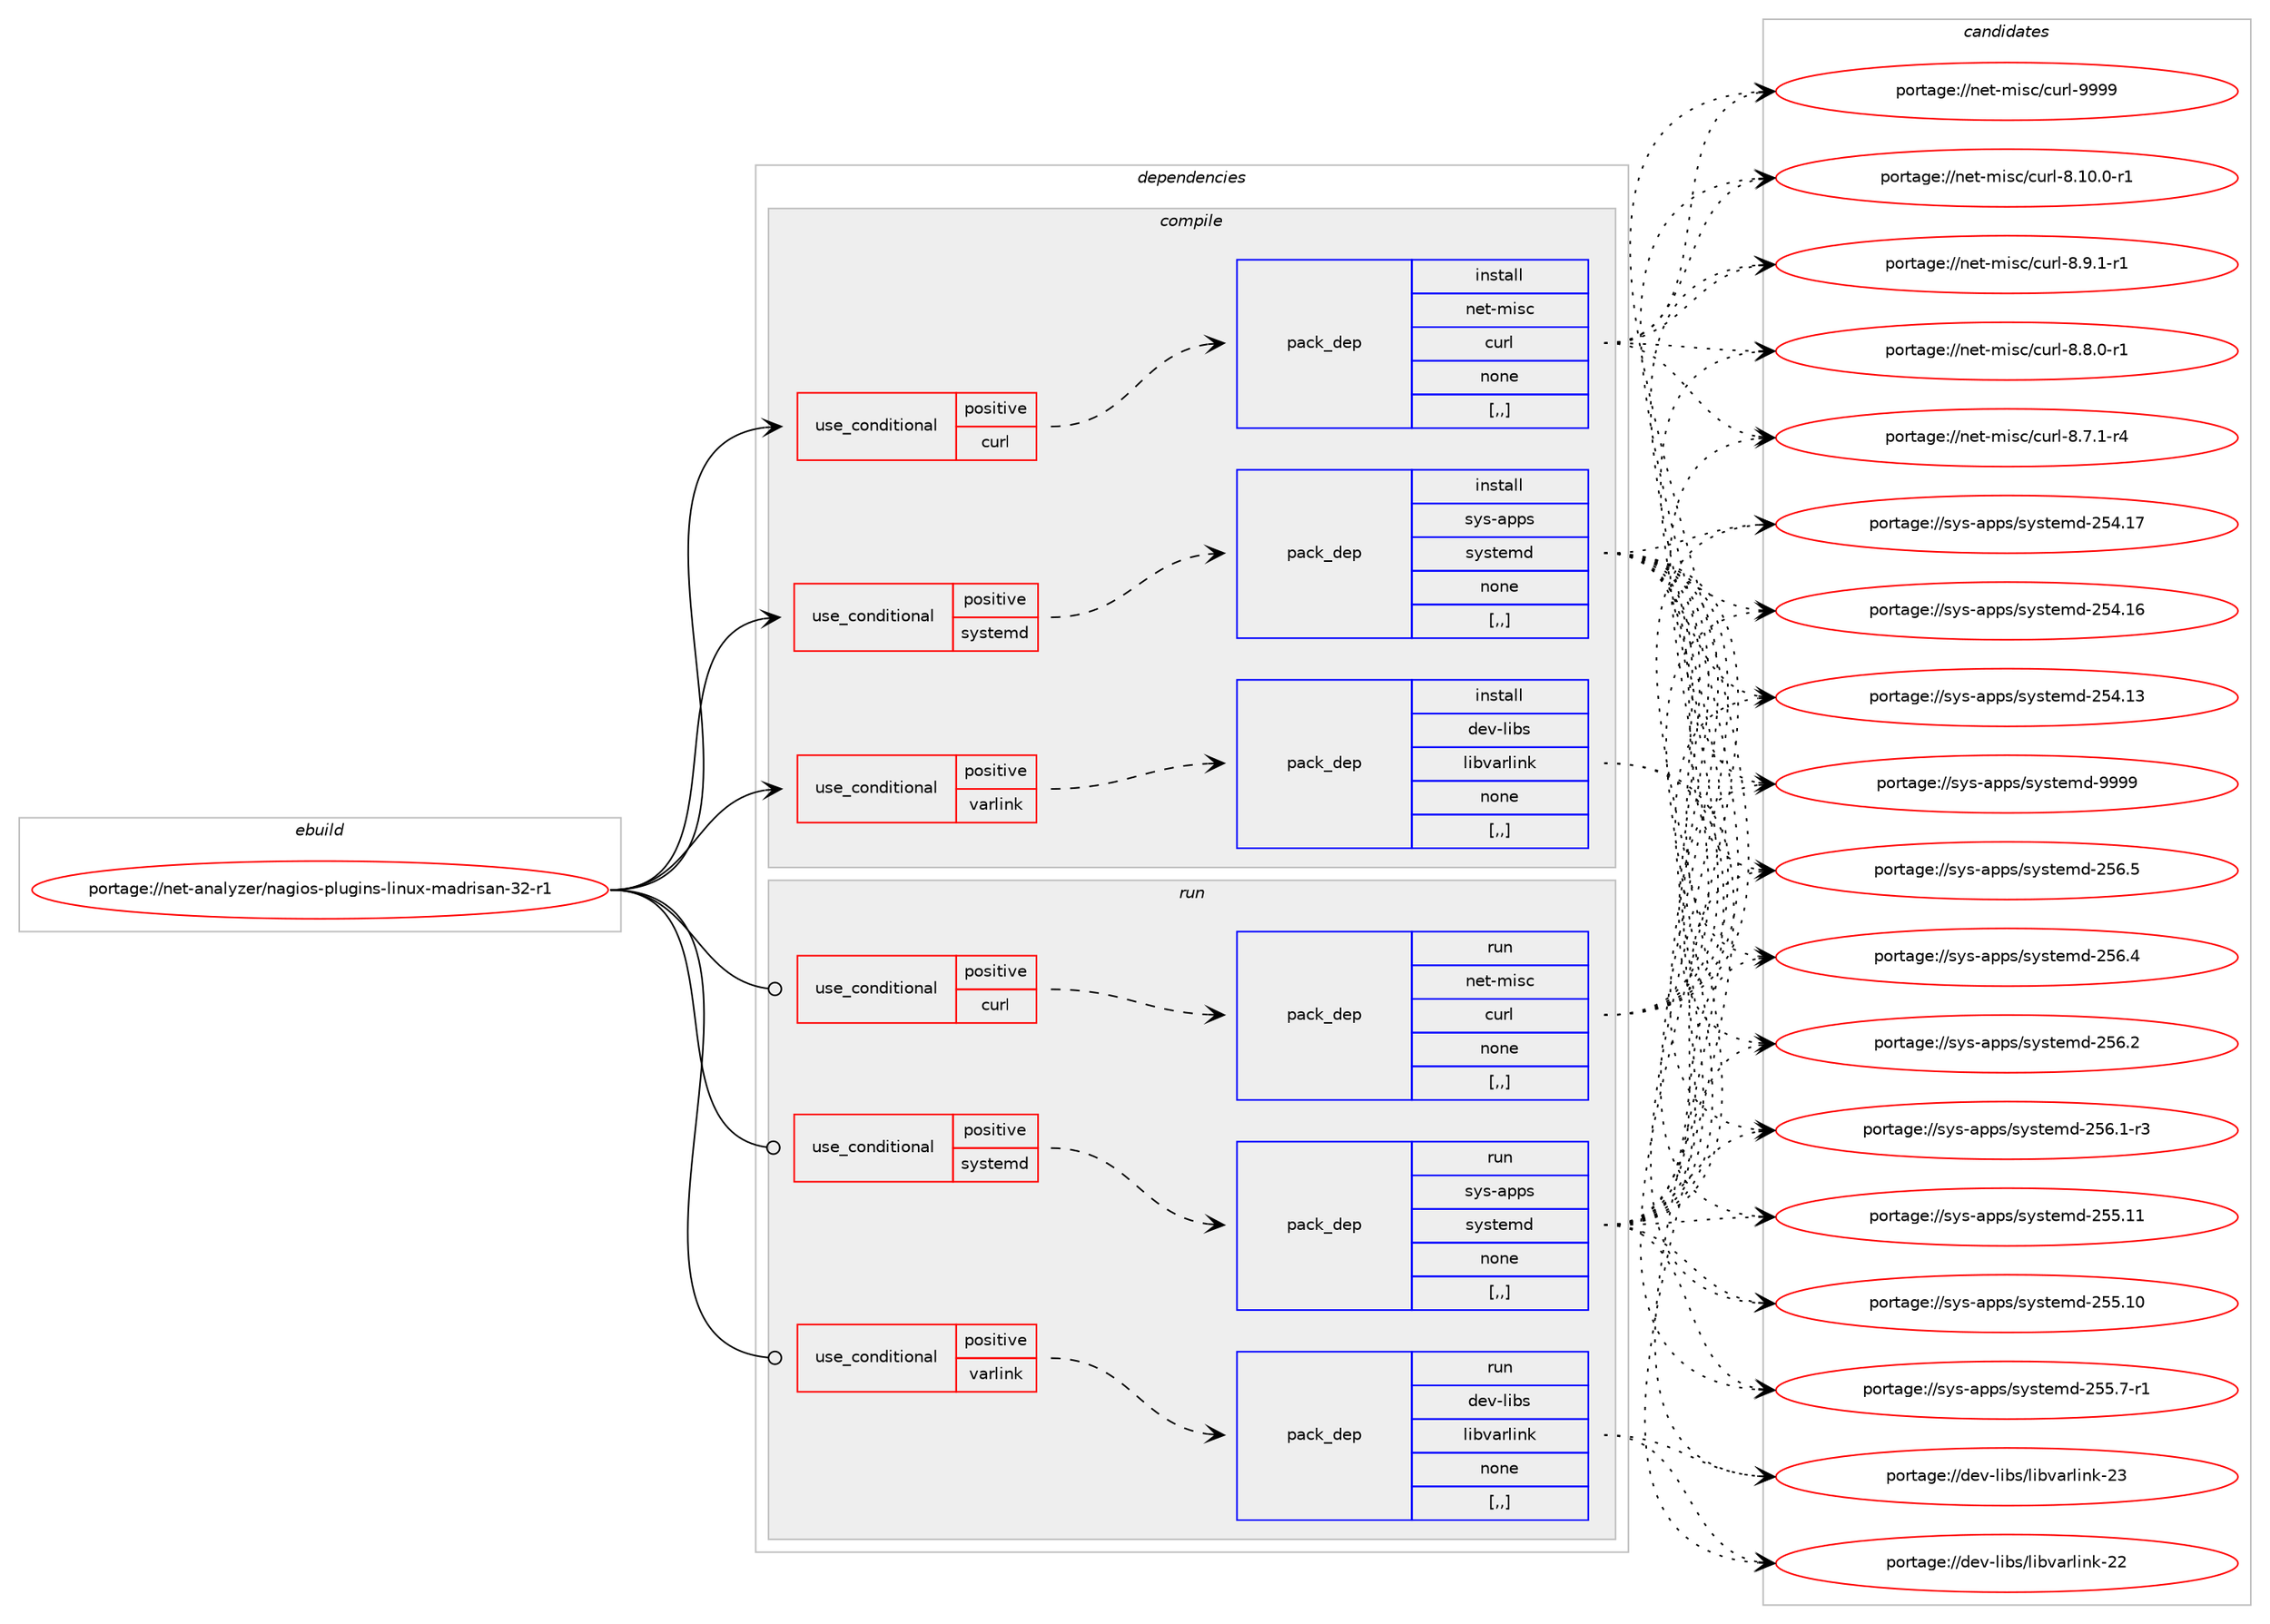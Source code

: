 digraph prolog {

# *************
# Graph options
# *************

newrank=true;
concentrate=true;
compound=true;
graph [rankdir=LR,fontname=Helvetica,fontsize=10,ranksep=1.5];#, ranksep=2.5, nodesep=0.2];
edge  [arrowhead=vee];
node  [fontname=Helvetica,fontsize=10];

# **********
# The ebuild
# **********

subgraph cluster_leftcol {
color=gray;
label=<<i>ebuild</i>>;
id [label="portage://net-analyzer/nagios-plugins-linux-madrisan-32-r1", color=red, width=4, href="../net-analyzer/nagios-plugins-linux-madrisan-32-r1.svg"];
}

# ****************
# The dependencies
# ****************

subgraph cluster_midcol {
color=gray;
label=<<i>dependencies</i>>;
subgraph cluster_compile {
fillcolor="#eeeeee";
style=filled;
label=<<i>compile</i>>;
subgraph cond221462 {
dependency850444 [label=<<TABLE BORDER="0" CELLBORDER="1" CELLSPACING="0" CELLPADDING="4"><TR><TD ROWSPAN="3" CELLPADDING="10">use_conditional</TD></TR><TR><TD>positive</TD></TR><TR><TD>curl</TD></TR></TABLE>>, shape=none, color=red];
subgraph pack622653 {
dependency850445 [label=<<TABLE BORDER="0" CELLBORDER="1" CELLSPACING="0" CELLPADDING="4" WIDTH="220"><TR><TD ROWSPAN="6" CELLPADDING="30">pack_dep</TD></TR><TR><TD WIDTH="110">install</TD></TR><TR><TD>net-misc</TD></TR><TR><TD>curl</TD></TR><TR><TD>none</TD></TR><TR><TD>[,,]</TD></TR></TABLE>>, shape=none, color=blue];
}
dependency850444:e -> dependency850445:w [weight=20,style="dashed",arrowhead="vee"];
}
id:e -> dependency850444:w [weight=20,style="solid",arrowhead="vee"];
subgraph cond221463 {
dependency850446 [label=<<TABLE BORDER="0" CELLBORDER="1" CELLSPACING="0" CELLPADDING="4"><TR><TD ROWSPAN="3" CELLPADDING="10">use_conditional</TD></TR><TR><TD>positive</TD></TR><TR><TD>systemd</TD></TR></TABLE>>, shape=none, color=red];
subgraph pack622654 {
dependency850447 [label=<<TABLE BORDER="0" CELLBORDER="1" CELLSPACING="0" CELLPADDING="4" WIDTH="220"><TR><TD ROWSPAN="6" CELLPADDING="30">pack_dep</TD></TR><TR><TD WIDTH="110">install</TD></TR><TR><TD>sys-apps</TD></TR><TR><TD>systemd</TD></TR><TR><TD>none</TD></TR><TR><TD>[,,]</TD></TR></TABLE>>, shape=none, color=blue];
}
dependency850446:e -> dependency850447:w [weight=20,style="dashed",arrowhead="vee"];
}
id:e -> dependency850446:w [weight=20,style="solid",arrowhead="vee"];
subgraph cond221464 {
dependency850448 [label=<<TABLE BORDER="0" CELLBORDER="1" CELLSPACING="0" CELLPADDING="4"><TR><TD ROWSPAN="3" CELLPADDING="10">use_conditional</TD></TR><TR><TD>positive</TD></TR><TR><TD>varlink</TD></TR></TABLE>>, shape=none, color=red];
subgraph pack622655 {
dependency850449 [label=<<TABLE BORDER="0" CELLBORDER="1" CELLSPACING="0" CELLPADDING="4" WIDTH="220"><TR><TD ROWSPAN="6" CELLPADDING="30">pack_dep</TD></TR><TR><TD WIDTH="110">install</TD></TR><TR><TD>dev-libs</TD></TR><TR><TD>libvarlink</TD></TR><TR><TD>none</TD></TR><TR><TD>[,,]</TD></TR></TABLE>>, shape=none, color=blue];
}
dependency850448:e -> dependency850449:w [weight=20,style="dashed",arrowhead="vee"];
}
id:e -> dependency850448:w [weight=20,style="solid",arrowhead="vee"];
}
subgraph cluster_compileandrun {
fillcolor="#eeeeee";
style=filled;
label=<<i>compile and run</i>>;
}
subgraph cluster_run {
fillcolor="#eeeeee";
style=filled;
label=<<i>run</i>>;
subgraph cond221465 {
dependency850450 [label=<<TABLE BORDER="0" CELLBORDER="1" CELLSPACING="0" CELLPADDING="4"><TR><TD ROWSPAN="3" CELLPADDING="10">use_conditional</TD></TR><TR><TD>positive</TD></TR><TR><TD>curl</TD></TR></TABLE>>, shape=none, color=red];
subgraph pack622656 {
dependency850451 [label=<<TABLE BORDER="0" CELLBORDER="1" CELLSPACING="0" CELLPADDING="4" WIDTH="220"><TR><TD ROWSPAN="6" CELLPADDING="30">pack_dep</TD></TR><TR><TD WIDTH="110">run</TD></TR><TR><TD>net-misc</TD></TR><TR><TD>curl</TD></TR><TR><TD>none</TD></TR><TR><TD>[,,]</TD></TR></TABLE>>, shape=none, color=blue];
}
dependency850450:e -> dependency850451:w [weight=20,style="dashed",arrowhead="vee"];
}
id:e -> dependency850450:w [weight=20,style="solid",arrowhead="odot"];
subgraph cond221466 {
dependency850452 [label=<<TABLE BORDER="0" CELLBORDER="1" CELLSPACING="0" CELLPADDING="4"><TR><TD ROWSPAN="3" CELLPADDING="10">use_conditional</TD></TR><TR><TD>positive</TD></TR><TR><TD>systemd</TD></TR></TABLE>>, shape=none, color=red];
subgraph pack622657 {
dependency850453 [label=<<TABLE BORDER="0" CELLBORDER="1" CELLSPACING="0" CELLPADDING="4" WIDTH="220"><TR><TD ROWSPAN="6" CELLPADDING="30">pack_dep</TD></TR><TR><TD WIDTH="110">run</TD></TR><TR><TD>sys-apps</TD></TR><TR><TD>systemd</TD></TR><TR><TD>none</TD></TR><TR><TD>[,,]</TD></TR></TABLE>>, shape=none, color=blue];
}
dependency850452:e -> dependency850453:w [weight=20,style="dashed",arrowhead="vee"];
}
id:e -> dependency850452:w [weight=20,style="solid",arrowhead="odot"];
subgraph cond221467 {
dependency850454 [label=<<TABLE BORDER="0" CELLBORDER="1" CELLSPACING="0" CELLPADDING="4"><TR><TD ROWSPAN="3" CELLPADDING="10">use_conditional</TD></TR><TR><TD>positive</TD></TR><TR><TD>varlink</TD></TR></TABLE>>, shape=none, color=red];
subgraph pack622658 {
dependency850455 [label=<<TABLE BORDER="0" CELLBORDER="1" CELLSPACING="0" CELLPADDING="4" WIDTH="220"><TR><TD ROWSPAN="6" CELLPADDING="30">pack_dep</TD></TR><TR><TD WIDTH="110">run</TD></TR><TR><TD>dev-libs</TD></TR><TR><TD>libvarlink</TD></TR><TR><TD>none</TD></TR><TR><TD>[,,]</TD></TR></TABLE>>, shape=none, color=blue];
}
dependency850454:e -> dependency850455:w [weight=20,style="dashed",arrowhead="vee"];
}
id:e -> dependency850454:w [weight=20,style="solid",arrowhead="odot"];
}
}

# **************
# The candidates
# **************

subgraph cluster_choices {
rank=same;
color=gray;
label=<<i>candidates</i>>;

subgraph choice622653 {
color=black;
nodesep=1;
choice110101116451091051159947991171141084557575757 [label="portage://net-misc/curl-9999", color=red, width=4,href="../net-misc/curl-9999.svg"];
choice11010111645109105115994799117114108455646494846484511449 [label="portage://net-misc/curl-8.10.0-r1", color=red, width=4,href="../net-misc/curl-8.10.0-r1.svg"];
choice110101116451091051159947991171141084556465746494511449 [label="portage://net-misc/curl-8.9.1-r1", color=red, width=4,href="../net-misc/curl-8.9.1-r1.svg"];
choice110101116451091051159947991171141084556465646484511449 [label="portage://net-misc/curl-8.8.0-r1", color=red, width=4,href="../net-misc/curl-8.8.0-r1.svg"];
choice110101116451091051159947991171141084556465546494511452 [label="portage://net-misc/curl-8.7.1-r4", color=red, width=4,href="../net-misc/curl-8.7.1-r4.svg"];
dependency850445:e -> choice110101116451091051159947991171141084557575757:w [style=dotted,weight="100"];
dependency850445:e -> choice11010111645109105115994799117114108455646494846484511449:w [style=dotted,weight="100"];
dependency850445:e -> choice110101116451091051159947991171141084556465746494511449:w [style=dotted,weight="100"];
dependency850445:e -> choice110101116451091051159947991171141084556465646484511449:w [style=dotted,weight="100"];
dependency850445:e -> choice110101116451091051159947991171141084556465546494511452:w [style=dotted,weight="100"];
}
subgraph choice622654 {
color=black;
nodesep=1;
choice1151211154597112112115471151211151161011091004557575757 [label="portage://sys-apps/systemd-9999", color=red, width=4,href="../sys-apps/systemd-9999.svg"];
choice115121115459711211211547115121115116101109100455053544653 [label="portage://sys-apps/systemd-256.5", color=red, width=4,href="../sys-apps/systemd-256.5.svg"];
choice115121115459711211211547115121115116101109100455053544652 [label="portage://sys-apps/systemd-256.4", color=red, width=4,href="../sys-apps/systemd-256.4.svg"];
choice115121115459711211211547115121115116101109100455053544650 [label="portage://sys-apps/systemd-256.2", color=red, width=4,href="../sys-apps/systemd-256.2.svg"];
choice1151211154597112112115471151211151161011091004550535446494511451 [label="portage://sys-apps/systemd-256.1-r3", color=red, width=4,href="../sys-apps/systemd-256.1-r3.svg"];
choice11512111545971121121154711512111511610110910045505353464949 [label="portage://sys-apps/systemd-255.11", color=red, width=4,href="../sys-apps/systemd-255.11.svg"];
choice11512111545971121121154711512111511610110910045505353464948 [label="portage://sys-apps/systemd-255.10", color=red, width=4,href="../sys-apps/systemd-255.10.svg"];
choice1151211154597112112115471151211151161011091004550535346554511449 [label="portage://sys-apps/systemd-255.7-r1", color=red, width=4,href="../sys-apps/systemd-255.7-r1.svg"];
choice11512111545971121121154711512111511610110910045505352464955 [label="portage://sys-apps/systemd-254.17", color=red, width=4,href="../sys-apps/systemd-254.17.svg"];
choice11512111545971121121154711512111511610110910045505352464954 [label="portage://sys-apps/systemd-254.16", color=red, width=4,href="../sys-apps/systemd-254.16.svg"];
choice11512111545971121121154711512111511610110910045505352464951 [label="portage://sys-apps/systemd-254.13", color=red, width=4,href="../sys-apps/systemd-254.13.svg"];
dependency850447:e -> choice1151211154597112112115471151211151161011091004557575757:w [style=dotted,weight="100"];
dependency850447:e -> choice115121115459711211211547115121115116101109100455053544653:w [style=dotted,weight="100"];
dependency850447:e -> choice115121115459711211211547115121115116101109100455053544652:w [style=dotted,weight="100"];
dependency850447:e -> choice115121115459711211211547115121115116101109100455053544650:w [style=dotted,weight="100"];
dependency850447:e -> choice1151211154597112112115471151211151161011091004550535446494511451:w [style=dotted,weight="100"];
dependency850447:e -> choice11512111545971121121154711512111511610110910045505353464949:w [style=dotted,weight="100"];
dependency850447:e -> choice11512111545971121121154711512111511610110910045505353464948:w [style=dotted,weight="100"];
dependency850447:e -> choice1151211154597112112115471151211151161011091004550535346554511449:w [style=dotted,weight="100"];
dependency850447:e -> choice11512111545971121121154711512111511610110910045505352464955:w [style=dotted,weight="100"];
dependency850447:e -> choice11512111545971121121154711512111511610110910045505352464954:w [style=dotted,weight="100"];
dependency850447:e -> choice11512111545971121121154711512111511610110910045505352464951:w [style=dotted,weight="100"];
}
subgraph choice622655 {
color=black;
nodesep=1;
choice1001011184510810598115471081059811897114108105110107455051 [label="portage://dev-libs/libvarlink-23", color=red, width=4,href="../dev-libs/libvarlink-23.svg"];
choice1001011184510810598115471081059811897114108105110107455050 [label="portage://dev-libs/libvarlink-22", color=red, width=4,href="../dev-libs/libvarlink-22.svg"];
dependency850449:e -> choice1001011184510810598115471081059811897114108105110107455051:w [style=dotted,weight="100"];
dependency850449:e -> choice1001011184510810598115471081059811897114108105110107455050:w [style=dotted,weight="100"];
}
subgraph choice622656 {
color=black;
nodesep=1;
choice110101116451091051159947991171141084557575757 [label="portage://net-misc/curl-9999", color=red, width=4,href="../net-misc/curl-9999.svg"];
choice11010111645109105115994799117114108455646494846484511449 [label="portage://net-misc/curl-8.10.0-r1", color=red, width=4,href="../net-misc/curl-8.10.0-r1.svg"];
choice110101116451091051159947991171141084556465746494511449 [label="portage://net-misc/curl-8.9.1-r1", color=red, width=4,href="../net-misc/curl-8.9.1-r1.svg"];
choice110101116451091051159947991171141084556465646484511449 [label="portage://net-misc/curl-8.8.0-r1", color=red, width=4,href="../net-misc/curl-8.8.0-r1.svg"];
choice110101116451091051159947991171141084556465546494511452 [label="portage://net-misc/curl-8.7.1-r4", color=red, width=4,href="../net-misc/curl-8.7.1-r4.svg"];
dependency850451:e -> choice110101116451091051159947991171141084557575757:w [style=dotted,weight="100"];
dependency850451:e -> choice11010111645109105115994799117114108455646494846484511449:w [style=dotted,weight="100"];
dependency850451:e -> choice110101116451091051159947991171141084556465746494511449:w [style=dotted,weight="100"];
dependency850451:e -> choice110101116451091051159947991171141084556465646484511449:w [style=dotted,weight="100"];
dependency850451:e -> choice110101116451091051159947991171141084556465546494511452:w [style=dotted,weight="100"];
}
subgraph choice622657 {
color=black;
nodesep=1;
choice1151211154597112112115471151211151161011091004557575757 [label="portage://sys-apps/systemd-9999", color=red, width=4,href="../sys-apps/systemd-9999.svg"];
choice115121115459711211211547115121115116101109100455053544653 [label="portage://sys-apps/systemd-256.5", color=red, width=4,href="../sys-apps/systemd-256.5.svg"];
choice115121115459711211211547115121115116101109100455053544652 [label="portage://sys-apps/systemd-256.4", color=red, width=4,href="../sys-apps/systemd-256.4.svg"];
choice115121115459711211211547115121115116101109100455053544650 [label="portage://sys-apps/systemd-256.2", color=red, width=4,href="../sys-apps/systemd-256.2.svg"];
choice1151211154597112112115471151211151161011091004550535446494511451 [label="portage://sys-apps/systemd-256.1-r3", color=red, width=4,href="../sys-apps/systemd-256.1-r3.svg"];
choice11512111545971121121154711512111511610110910045505353464949 [label="portage://sys-apps/systemd-255.11", color=red, width=4,href="../sys-apps/systemd-255.11.svg"];
choice11512111545971121121154711512111511610110910045505353464948 [label="portage://sys-apps/systemd-255.10", color=red, width=4,href="../sys-apps/systemd-255.10.svg"];
choice1151211154597112112115471151211151161011091004550535346554511449 [label="portage://sys-apps/systemd-255.7-r1", color=red, width=4,href="../sys-apps/systemd-255.7-r1.svg"];
choice11512111545971121121154711512111511610110910045505352464955 [label="portage://sys-apps/systemd-254.17", color=red, width=4,href="../sys-apps/systemd-254.17.svg"];
choice11512111545971121121154711512111511610110910045505352464954 [label="portage://sys-apps/systemd-254.16", color=red, width=4,href="../sys-apps/systemd-254.16.svg"];
choice11512111545971121121154711512111511610110910045505352464951 [label="portage://sys-apps/systemd-254.13", color=red, width=4,href="../sys-apps/systemd-254.13.svg"];
dependency850453:e -> choice1151211154597112112115471151211151161011091004557575757:w [style=dotted,weight="100"];
dependency850453:e -> choice115121115459711211211547115121115116101109100455053544653:w [style=dotted,weight="100"];
dependency850453:e -> choice115121115459711211211547115121115116101109100455053544652:w [style=dotted,weight="100"];
dependency850453:e -> choice115121115459711211211547115121115116101109100455053544650:w [style=dotted,weight="100"];
dependency850453:e -> choice1151211154597112112115471151211151161011091004550535446494511451:w [style=dotted,weight="100"];
dependency850453:e -> choice11512111545971121121154711512111511610110910045505353464949:w [style=dotted,weight="100"];
dependency850453:e -> choice11512111545971121121154711512111511610110910045505353464948:w [style=dotted,weight="100"];
dependency850453:e -> choice1151211154597112112115471151211151161011091004550535346554511449:w [style=dotted,weight="100"];
dependency850453:e -> choice11512111545971121121154711512111511610110910045505352464955:w [style=dotted,weight="100"];
dependency850453:e -> choice11512111545971121121154711512111511610110910045505352464954:w [style=dotted,weight="100"];
dependency850453:e -> choice11512111545971121121154711512111511610110910045505352464951:w [style=dotted,weight="100"];
}
subgraph choice622658 {
color=black;
nodesep=1;
choice1001011184510810598115471081059811897114108105110107455051 [label="portage://dev-libs/libvarlink-23", color=red, width=4,href="../dev-libs/libvarlink-23.svg"];
choice1001011184510810598115471081059811897114108105110107455050 [label="portage://dev-libs/libvarlink-22", color=red, width=4,href="../dev-libs/libvarlink-22.svg"];
dependency850455:e -> choice1001011184510810598115471081059811897114108105110107455051:w [style=dotted,weight="100"];
dependency850455:e -> choice1001011184510810598115471081059811897114108105110107455050:w [style=dotted,weight="100"];
}
}

}
